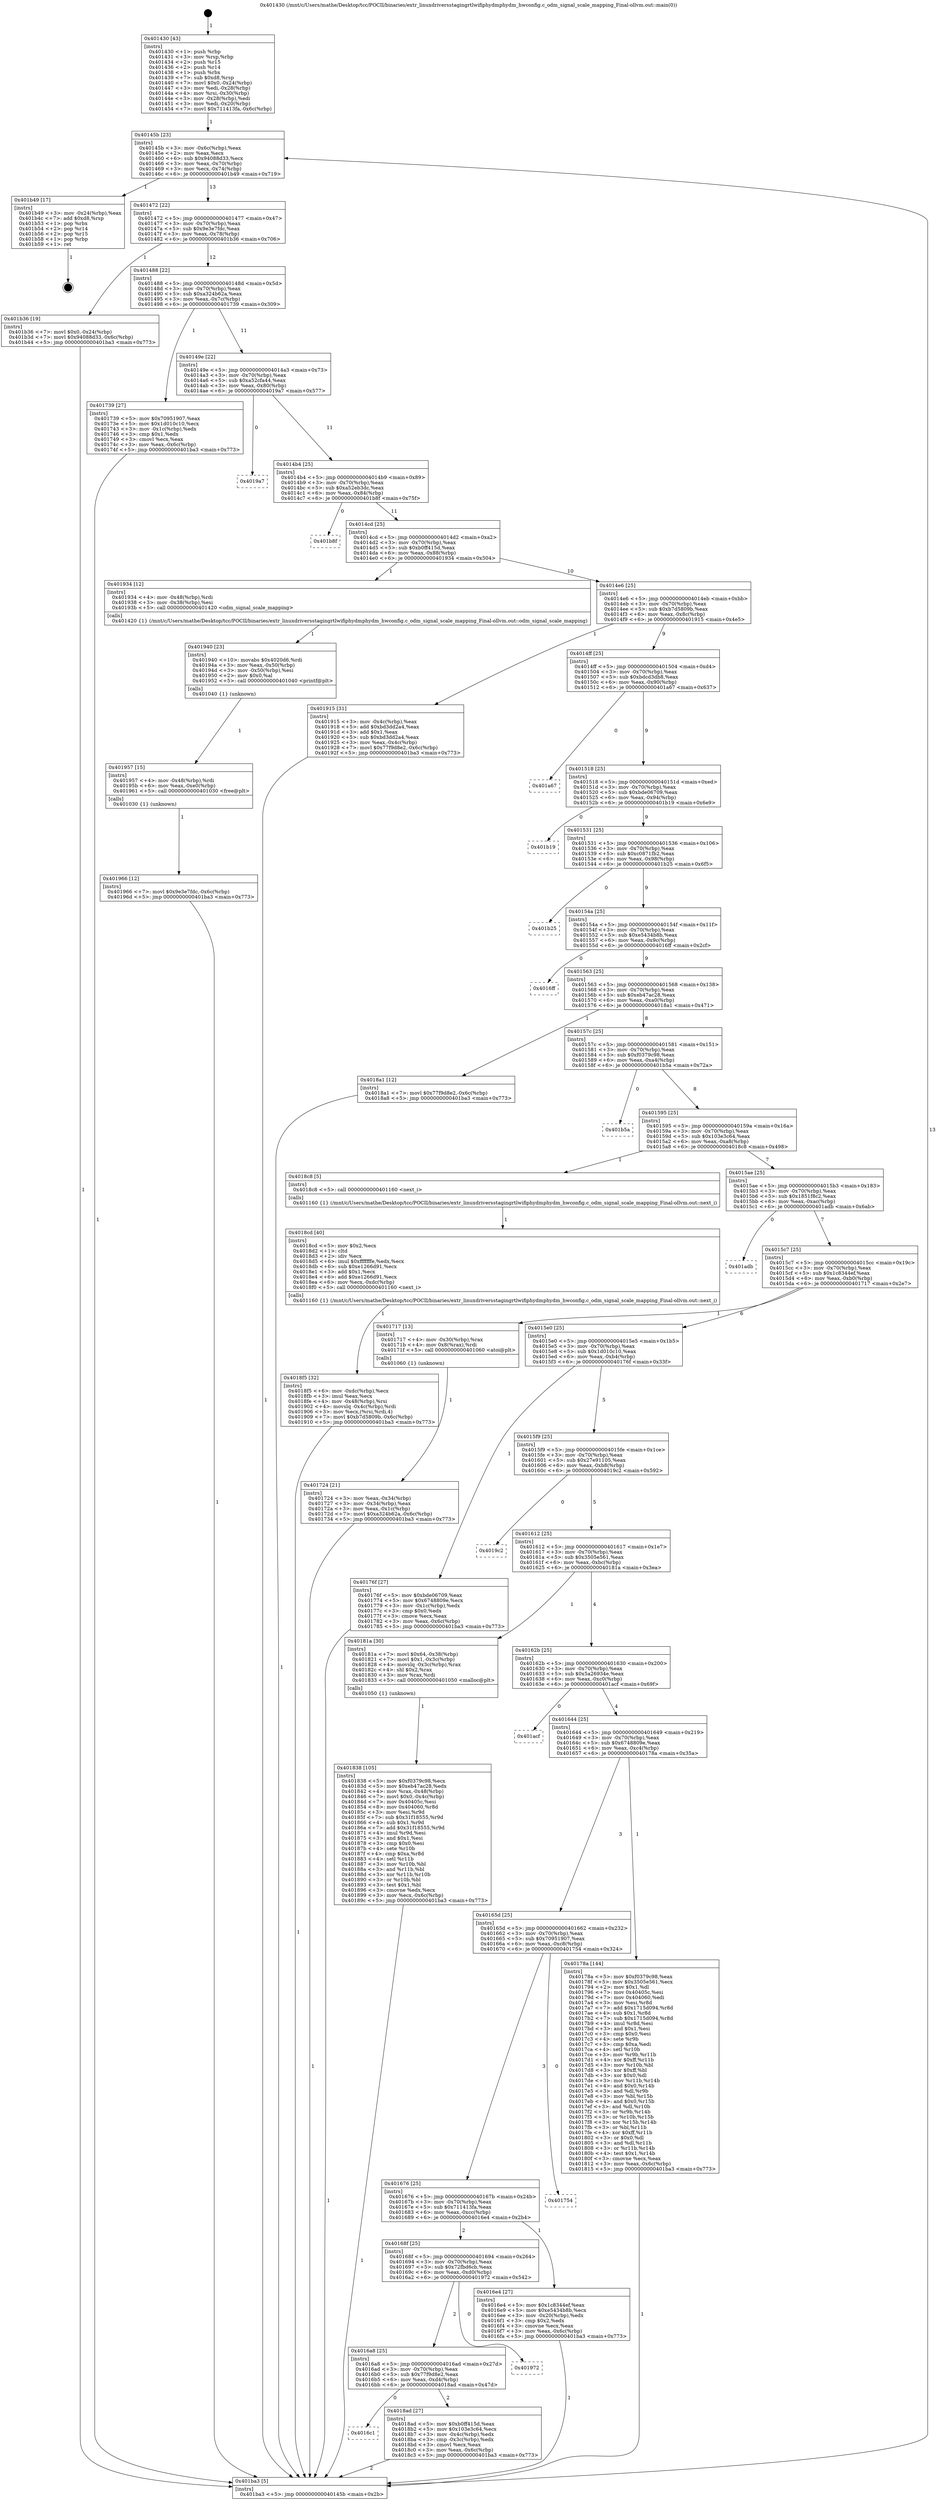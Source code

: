 digraph "0x401430" {
  label = "0x401430 (/mnt/c/Users/mathe/Desktop/tcc/POCII/binaries/extr_linuxdriversstagingrtlwifiphydmphydm_hwconfig.c_odm_signal_scale_mapping_Final-ollvm.out::main(0))"
  labelloc = "t"
  node[shape=record]

  Entry [label="",width=0.3,height=0.3,shape=circle,fillcolor=black,style=filled]
  "0x40145b" [label="{
     0x40145b [23]\l
     | [instrs]\l
     &nbsp;&nbsp;0x40145b \<+3\>: mov -0x6c(%rbp),%eax\l
     &nbsp;&nbsp;0x40145e \<+2\>: mov %eax,%ecx\l
     &nbsp;&nbsp;0x401460 \<+6\>: sub $0x94088d33,%ecx\l
     &nbsp;&nbsp;0x401466 \<+3\>: mov %eax,-0x70(%rbp)\l
     &nbsp;&nbsp;0x401469 \<+3\>: mov %ecx,-0x74(%rbp)\l
     &nbsp;&nbsp;0x40146c \<+6\>: je 0000000000401b49 \<main+0x719\>\l
  }"]
  "0x401b49" [label="{
     0x401b49 [17]\l
     | [instrs]\l
     &nbsp;&nbsp;0x401b49 \<+3\>: mov -0x24(%rbp),%eax\l
     &nbsp;&nbsp;0x401b4c \<+7\>: add $0xd8,%rsp\l
     &nbsp;&nbsp;0x401b53 \<+1\>: pop %rbx\l
     &nbsp;&nbsp;0x401b54 \<+2\>: pop %r14\l
     &nbsp;&nbsp;0x401b56 \<+2\>: pop %r15\l
     &nbsp;&nbsp;0x401b58 \<+1\>: pop %rbp\l
     &nbsp;&nbsp;0x401b59 \<+1\>: ret\l
  }"]
  "0x401472" [label="{
     0x401472 [22]\l
     | [instrs]\l
     &nbsp;&nbsp;0x401472 \<+5\>: jmp 0000000000401477 \<main+0x47\>\l
     &nbsp;&nbsp;0x401477 \<+3\>: mov -0x70(%rbp),%eax\l
     &nbsp;&nbsp;0x40147a \<+5\>: sub $0x9e3e7fdc,%eax\l
     &nbsp;&nbsp;0x40147f \<+3\>: mov %eax,-0x78(%rbp)\l
     &nbsp;&nbsp;0x401482 \<+6\>: je 0000000000401b36 \<main+0x706\>\l
  }"]
  Exit [label="",width=0.3,height=0.3,shape=circle,fillcolor=black,style=filled,peripheries=2]
  "0x401b36" [label="{
     0x401b36 [19]\l
     | [instrs]\l
     &nbsp;&nbsp;0x401b36 \<+7\>: movl $0x0,-0x24(%rbp)\l
     &nbsp;&nbsp;0x401b3d \<+7\>: movl $0x94088d33,-0x6c(%rbp)\l
     &nbsp;&nbsp;0x401b44 \<+5\>: jmp 0000000000401ba3 \<main+0x773\>\l
  }"]
  "0x401488" [label="{
     0x401488 [22]\l
     | [instrs]\l
     &nbsp;&nbsp;0x401488 \<+5\>: jmp 000000000040148d \<main+0x5d\>\l
     &nbsp;&nbsp;0x40148d \<+3\>: mov -0x70(%rbp),%eax\l
     &nbsp;&nbsp;0x401490 \<+5\>: sub $0xa324b62a,%eax\l
     &nbsp;&nbsp;0x401495 \<+3\>: mov %eax,-0x7c(%rbp)\l
     &nbsp;&nbsp;0x401498 \<+6\>: je 0000000000401739 \<main+0x309\>\l
  }"]
  "0x401966" [label="{
     0x401966 [12]\l
     | [instrs]\l
     &nbsp;&nbsp;0x401966 \<+7\>: movl $0x9e3e7fdc,-0x6c(%rbp)\l
     &nbsp;&nbsp;0x40196d \<+5\>: jmp 0000000000401ba3 \<main+0x773\>\l
  }"]
  "0x401739" [label="{
     0x401739 [27]\l
     | [instrs]\l
     &nbsp;&nbsp;0x401739 \<+5\>: mov $0x70951907,%eax\l
     &nbsp;&nbsp;0x40173e \<+5\>: mov $0x1d010c10,%ecx\l
     &nbsp;&nbsp;0x401743 \<+3\>: mov -0x1c(%rbp),%edx\l
     &nbsp;&nbsp;0x401746 \<+3\>: cmp $0x1,%edx\l
     &nbsp;&nbsp;0x401749 \<+3\>: cmovl %ecx,%eax\l
     &nbsp;&nbsp;0x40174c \<+3\>: mov %eax,-0x6c(%rbp)\l
     &nbsp;&nbsp;0x40174f \<+5\>: jmp 0000000000401ba3 \<main+0x773\>\l
  }"]
  "0x40149e" [label="{
     0x40149e [22]\l
     | [instrs]\l
     &nbsp;&nbsp;0x40149e \<+5\>: jmp 00000000004014a3 \<main+0x73\>\l
     &nbsp;&nbsp;0x4014a3 \<+3\>: mov -0x70(%rbp),%eax\l
     &nbsp;&nbsp;0x4014a6 \<+5\>: sub $0xa52cfa44,%eax\l
     &nbsp;&nbsp;0x4014ab \<+3\>: mov %eax,-0x80(%rbp)\l
     &nbsp;&nbsp;0x4014ae \<+6\>: je 00000000004019a7 \<main+0x577\>\l
  }"]
  "0x401957" [label="{
     0x401957 [15]\l
     | [instrs]\l
     &nbsp;&nbsp;0x401957 \<+4\>: mov -0x48(%rbp),%rdi\l
     &nbsp;&nbsp;0x40195b \<+6\>: mov %eax,-0xe0(%rbp)\l
     &nbsp;&nbsp;0x401961 \<+5\>: call 0000000000401030 \<free@plt\>\l
     | [calls]\l
     &nbsp;&nbsp;0x401030 \{1\} (unknown)\l
  }"]
  "0x4019a7" [label="{
     0x4019a7\l
  }", style=dashed]
  "0x4014b4" [label="{
     0x4014b4 [25]\l
     | [instrs]\l
     &nbsp;&nbsp;0x4014b4 \<+5\>: jmp 00000000004014b9 \<main+0x89\>\l
     &nbsp;&nbsp;0x4014b9 \<+3\>: mov -0x70(%rbp),%eax\l
     &nbsp;&nbsp;0x4014bc \<+5\>: sub $0xa52eb3dc,%eax\l
     &nbsp;&nbsp;0x4014c1 \<+6\>: mov %eax,-0x84(%rbp)\l
     &nbsp;&nbsp;0x4014c7 \<+6\>: je 0000000000401b8f \<main+0x75f\>\l
  }"]
  "0x401940" [label="{
     0x401940 [23]\l
     | [instrs]\l
     &nbsp;&nbsp;0x401940 \<+10\>: movabs $0x4020d6,%rdi\l
     &nbsp;&nbsp;0x40194a \<+3\>: mov %eax,-0x50(%rbp)\l
     &nbsp;&nbsp;0x40194d \<+3\>: mov -0x50(%rbp),%esi\l
     &nbsp;&nbsp;0x401950 \<+2\>: mov $0x0,%al\l
     &nbsp;&nbsp;0x401952 \<+5\>: call 0000000000401040 \<printf@plt\>\l
     | [calls]\l
     &nbsp;&nbsp;0x401040 \{1\} (unknown)\l
  }"]
  "0x401b8f" [label="{
     0x401b8f\l
  }", style=dashed]
  "0x4014cd" [label="{
     0x4014cd [25]\l
     | [instrs]\l
     &nbsp;&nbsp;0x4014cd \<+5\>: jmp 00000000004014d2 \<main+0xa2\>\l
     &nbsp;&nbsp;0x4014d2 \<+3\>: mov -0x70(%rbp),%eax\l
     &nbsp;&nbsp;0x4014d5 \<+5\>: sub $0xb0ff415d,%eax\l
     &nbsp;&nbsp;0x4014da \<+6\>: mov %eax,-0x88(%rbp)\l
     &nbsp;&nbsp;0x4014e0 \<+6\>: je 0000000000401934 \<main+0x504\>\l
  }"]
  "0x4018f5" [label="{
     0x4018f5 [32]\l
     | [instrs]\l
     &nbsp;&nbsp;0x4018f5 \<+6\>: mov -0xdc(%rbp),%ecx\l
     &nbsp;&nbsp;0x4018fb \<+3\>: imul %eax,%ecx\l
     &nbsp;&nbsp;0x4018fe \<+4\>: mov -0x48(%rbp),%rsi\l
     &nbsp;&nbsp;0x401902 \<+4\>: movslq -0x4c(%rbp),%rdi\l
     &nbsp;&nbsp;0x401906 \<+3\>: mov %ecx,(%rsi,%rdi,4)\l
     &nbsp;&nbsp;0x401909 \<+7\>: movl $0xb7d5809b,-0x6c(%rbp)\l
     &nbsp;&nbsp;0x401910 \<+5\>: jmp 0000000000401ba3 \<main+0x773\>\l
  }"]
  "0x401934" [label="{
     0x401934 [12]\l
     | [instrs]\l
     &nbsp;&nbsp;0x401934 \<+4\>: mov -0x48(%rbp),%rdi\l
     &nbsp;&nbsp;0x401938 \<+3\>: mov -0x38(%rbp),%esi\l
     &nbsp;&nbsp;0x40193b \<+5\>: call 0000000000401420 \<odm_signal_scale_mapping\>\l
     | [calls]\l
     &nbsp;&nbsp;0x401420 \{1\} (/mnt/c/Users/mathe/Desktop/tcc/POCII/binaries/extr_linuxdriversstagingrtlwifiphydmphydm_hwconfig.c_odm_signal_scale_mapping_Final-ollvm.out::odm_signal_scale_mapping)\l
  }"]
  "0x4014e6" [label="{
     0x4014e6 [25]\l
     | [instrs]\l
     &nbsp;&nbsp;0x4014e6 \<+5\>: jmp 00000000004014eb \<main+0xbb\>\l
     &nbsp;&nbsp;0x4014eb \<+3\>: mov -0x70(%rbp),%eax\l
     &nbsp;&nbsp;0x4014ee \<+5\>: sub $0xb7d5809b,%eax\l
     &nbsp;&nbsp;0x4014f3 \<+6\>: mov %eax,-0x8c(%rbp)\l
     &nbsp;&nbsp;0x4014f9 \<+6\>: je 0000000000401915 \<main+0x4e5\>\l
  }"]
  "0x4018cd" [label="{
     0x4018cd [40]\l
     | [instrs]\l
     &nbsp;&nbsp;0x4018cd \<+5\>: mov $0x2,%ecx\l
     &nbsp;&nbsp;0x4018d2 \<+1\>: cltd\l
     &nbsp;&nbsp;0x4018d3 \<+2\>: idiv %ecx\l
     &nbsp;&nbsp;0x4018d5 \<+6\>: imul $0xfffffffe,%edx,%ecx\l
     &nbsp;&nbsp;0x4018db \<+6\>: sub $0xe1266d91,%ecx\l
     &nbsp;&nbsp;0x4018e1 \<+3\>: add $0x1,%ecx\l
     &nbsp;&nbsp;0x4018e4 \<+6\>: add $0xe1266d91,%ecx\l
     &nbsp;&nbsp;0x4018ea \<+6\>: mov %ecx,-0xdc(%rbp)\l
     &nbsp;&nbsp;0x4018f0 \<+5\>: call 0000000000401160 \<next_i\>\l
     | [calls]\l
     &nbsp;&nbsp;0x401160 \{1\} (/mnt/c/Users/mathe/Desktop/tcc/POCII/binaries/extr_linuxdriversstagingrtlwifiphydmphydm_hwconfig.c_odm_signal_scale_mapping_Final-ollvm.out::next_i)\l
  }"]
  "0x401915" [label="{
     0x401915 [31]\l
     | [instrs]\l
     &nbsp;&nbsp;0x401915 \<+3\>: mov -0x4c(%rbp),%eax\l
     &nbsp;&nbsp;0x401918 \<+5\>: add $0xbd3dd2a4,%eax\l
     &nbsp;&nbsp;0x40191d \<+3\>: add $0x1,%eax\l
     &nbsp;&nbsp;0x401920 \<+5\>: sub $0xbd3dd2a4,%eax\l
     &nbsp;&nbsp;0x401925 \<+3\>: mov %eax,-0x4c(%rbp)\l
     &nbsp;&nbsp;0x401928 \<+7\>: movl $0x77f9d8e2,-0x6c(%rbp)\l
     &nbsp;&nbsp;0x40192f \<+5\>: jmp 0000000000401ba3 \<main+0x773\>\l
  }"]
  "0x4014ff" [label="{
     0x4014ff [25]\l
     | [instrs]\l
     &nbsp;&nbsp;0x4014ff \<+5\>: jmp 0000000000401504 \<main+0xd4\>\l
     &nbsp;&nbsp;0x401504 \<+3\>: mov -0x70(%rbp),%eax\l
     &nbsp;&nbsp;0x401507 \<+5\>: sub $0xbdcd3db8,%eax\l
     &nbsp;&nbsp;0x40150c \<+6\>: mov %eax,-0x90(%rbp)\l
     &nbsp;&nbsp;0x401512 \<+6\>: je 0000000000401a67 \<main+0x637\>\l
  }"]
  "0x4016c1" [label="{
     0x4016c1\l
  }", style=dashed]
  "0x401a67" [label="{
     0x401a67\l
  }", style=dashed]
  "0x401518" [label="{
     0x401518 [25]\l
     | [instrs]\l
     &nbsp;&nbsp;0x401518 \<+5\>: jmp 000000000040151d \<main+0xed\>\l
     &nbsp;&nbsp;0x40151d \<+3\>: mov -0x70(%rbp),%eax\l
     &nbsp;&nbsp;0x401520 \<+5\>: sub $0xbde06709,%eax\l
     &nbsp;&nbsp;0x401525 \<+6\>: mov %eax,-0x94(%rbp)\l
     &nbsp;&nbsp;0x40152b \<+6\>: je 0000000000401b19 \<main+0x6e9\>\l
  }"]
  "0x4018ad" [label="{
     0x4018ad [27]\l
     | [instrs]\l
     &nbsp;&nbsp;0x4018ad \<+5\>: mov $0xb0ff415d,%eax\l
     &nbsp;&nbsp;0x4018b2 \<+5\>: mov $0x103e3c64,%ecx\l
     &nbsp;&nbsp;0x4018b7 \<+3\>: mov -0x4c(%rbp),%edx\l
     &nbsp;&nbsp;0x4018ba \<+3\>: cmp -0x3c(%rbp),%edx\l
     &nbsp;&nbsp;0x4018bd \<+3\>: cmovl %ecx,%eax\l
     &nbsp;&nbsp;0x4018c0 \<+3\>: mov %eax,-0x6c(%rbp)\l
     &nbsp;&nbsp;0x4018c3 \<+5\>: jmp 0000000000401ba3 \<main+0x773\>\l
  }"]
  "0x401b19" [label="{
     0x401b19\l
  }", style=dashed]
  "0x401531" [label="{
     0x401531 [25]\l
     | [instrs]\l
     &nbsp;&nbsp;0x401531 \<+5\>: jmp 0000000000401536 \<main+0x106\>\l
     &nbsp;&nbsp;0x401536 \<+3\>: mov -0x70(%rbp),%eax\l
     &nbsp;&nbsp;0x401539 \<+5\>: sub $0xc0871fb2,%eax\l
     &nbsp;&nbsp;0x40153e \<+6\>: mov %eax,-0x98(%rbp)\l
     &nbsp;&nbsp;0x401544 \<+6\>: je 0000000000401b25 \<main+0x6f5\>\l
  }"]
  "0x4016a8" [label="{
     0x4016a8 [25]\l
     | [instrs]\l
     &nbsp;&nbsp;0x4016a8 \<+5\>: jmp 00000000004016ad \<main+0x27d\>\l
     &nbsp;&nbsp;0x4016ad \<+3\>: mov -0x70(%rbp),%eax\l
     &nbsp;&nbsp;0x4016b0 \<+5\>: sub $0x77f9d8e2,%eax\l
     &nbsp;&nbsp;0x4016b5 \<+6\>: mov %eax,-0xd4(%rbp)\l
     &nbsp;&nbsp;0x4016bb \<+6\>: je 00000000004018ad \<main+0x47d\>\l
  }"]
  "0x401b25" [label="{
     0x401b25\l
  }", style=dashed]
  "0x40154a" [label="{
     0x40154a [25]\l
     | [instrs]\l
     &nbsp;&nbsp;0x40154a \<+5\>: jmp 000000000040154f \<main+0x11f\>\l
     &nbsp;&nbsp;0x40154f \<+3\>: mov -0x70(%rbp),%eax\l
     &nbsp;&nbsp;0x401552 \<+5\>: sub $0xe5434b8b,%eax\l
     &nbsp;&nbsp;0x401557 \<+6\>: mov %eax,-0x9c(%rbp)\l
     &nbsp;&nbsp;0x40155d \<+6\>: je 00000000004016ff \<main+0x2cf\>\l
  }"]
  "0x401972" [label="{
     0x401972\l
  }", style=dashed]
  "0x4016ff" [label="{
     0x4016ff\l
  }", style=dashed]
  "0x401563" [label="{
     0x401563 [25]\l
     | [instrs]\l
     &nbsp;&nbsp;0x401563 \<+5\>: jmp 0000000000401568 \<main+0x138\>\l
     &nbsp;&nbsp;0x401568 \<+3\>: mov -0x70(%rbp),%eax\l
     &nbsp;&nbsp;0x40156b \<+5\>: sub $0xeb47ac28,%eax\l
     &nbsp;&nbsp;0x401570 \<+6\>: mov %eax,-0xa0(%rbp)\l
     &nbsp;&nbsp;0x401576 \<+6\>: je 00000000004018a1 \<main+0x471\>\l
  }"]
  "0x401838" [label="{
     0x401838 [105]\l
     | [instrs]\l
     &nbsp;&nbsp;0x401838 \<+5\>: mov $0xf0379c98,%ecx\l
     &nbsp;&nbsp;0x40183d \<+5\>: mov $0xeb47ac28,%edx\l
     &nbsp;&nbsp;0x401842 \<+4\>: mov %rax,-0x48(%rbp)\l
     &nbsp;&nbsp;0x401846 \<+7\>: movl $0x0,-0x4c(%rbp)\l
     &nbsp;&nbsp;0x40184d \<+7\>: mov 0x40405c,%esi\l
     &nbsp;&nbsp;0x401854 \<+8\>: mov 0x404060,%r8d\l
     &nbsp;&nbsp;0x40185c \<+3\>: mov %esi,%r9d\l
     &nbsp;&nbsp;0x40185f \<+7\>: sub $0x31f18555,%r9d\l
     &nbsp;&nbsp;0x401866 \<+4\>: sub $0x1,%r9d\l
     &nbsp;&nbsp;0x40186a \<+7\>: add $0x31f18555,%r9d\l
     &nbsp;&nbsp;0x401871 \<+4\>: imul %r9d,%esi\l
     &nbsp;&nbsp;0x401875 \<+3\>: and $0x1,%esi\l
     &nbsp;&nbsp;0x401878 \<+3\>: cmp $0x0,%esi\l
     &nbsp;&nbsp;0x40187b \<+4\>: sete %r10b\l
     &nbsp;&nbsp;0x40187f \<+4\>: cmp $0xa,%r8d\l
     &nbsp;&nbsp;0x401883 \<+4\>: setl %r11b\l
     &nbsp;&nbsp;0x401887 \<+3\>: mov %r10b,%bl\l
     &nbsp;&nbsp;0x40188a \<+3\>: and %r11b,%bl\l
     &nbsp;&nbsp;0x40188d \<+3\>: xor %r11b,%r10b\l
     &nbsp;&nbsp;0x401890 \<+3\>: or %r10b,%bl\l
     &nbsp;&nbsp;0x401893 \<+3\>: test $0x1,%bl\l
     &nbsp;&nbsp;0x401896 \<+3\>: cmovne %edx,%ecx\l
     &nbsp;&nbsp;0x401899 \<+3\>: mov %ecx,-0x6c(%rbp)\l
     &nbsp;&nbsp;0x40189c \<+5\>: jmp 0000000000401ba3 \<main+0x773\>\l
  }"]
  "0x4018a1" [label="{
     0x4018a1 [12]\l
     | [instrs]\l
     &nbsp;&nbsp;0x4018a1 \<+7\>: movl $0x77f9d8e2,-0x6c(%rbp)\l
     &nbsp;&nbsp;0x4018a8 \<+5\>: jmp 0000000000401ba3 \<main+0x773\>\l
  }"]
  "0x40157c" [label="{
     0x40157c [25]\l
     | [instrs]\l
     &nbsp;&nbsp;0x40157c \<+5\>: jmp 0000000000401581 \<main+0x151\>\l
     &nbsp;&nbsp;0x401581 \<+3\>: mov -0x70(%rbp),%eax\l
     &nbsp;&nbsp;0x401584 \<+5\>: sub $0xf0379c98,%eax\l
     &nbsp;&nbsp;0x401589 \<+6\>: mov %eax,-0xa4(%rbp)\l
     &nbsp;&nbsp;0x40158f \<+6\>: je 0000000000401b5a \<main+0x72a\>\l
  }"]
  "0x401724" [label="{
     0x401724 [21]\l
     | [instrs]\l
     &nbsp;&nbsp;0x401724 \<+3\>: mov %eax,-0x34(%rbp)\l
     &nbsp;&nbsp;0x401727 \<+3\>: mov -0x34(%rbp),%eax\l
     &nbsp;&nbsp;0x40172a \<+3\>: mov %eax,-0x1c(%rbp)\l
     &nbsp;&nbsp;0x40172d \<+7\>: movl $0xa324b62a,-0x6c(%rbp)\l
     &nbsp;&nbsp;0x401734 \<+5\>: jmp 0000000000401ba3 \<main+0x773\>\l
  }"]
  "0x401b5a" [label="{
     0x401b5a\l
  }", style=dashed]
  "0x401595" [label="{
     0x401595 [25]\l
     | [instrs]\l
     &nbsp;&nbsp;0x401595 \<+5\>: jmp 000000000040159a \<main+0x16a\>\l
     &nbsp;&nbsp;0x40159a \<+3\>: mov -0x70(%rbp),%eax\l
     &nbsp;&nbsp;0x40159d \<+5\>: sub $0x103e3c64,%eax\l
     &nbsp;&nbsp;0x4015a2 \<+6\>: mov %eax,-0xa8(%rbp)\l
     &nbsp;&nbsp;0x4015a8 \<+6\>: je 00000000004018c8 \<main+0x498\>\l
  }"]
  "0x401430" [label="{
     0x401430 [43]\l
     | [instrs]\l
     &nbsp;&nbsp;0x401430 \<+1\>: push %rbp\l
     &nbsp;&nbsp;0x401431 \<+3\>: mov %rsp,%rbp\l
     &nbsp;&nbsp;0x401434 \<+2\>: push %r15\l
     &nbsp;&nbsp;0x401436 \<+2\>: push %r14\l
     &nbsp;&nbsp;0x401438 \<+1\>: push %rbx\l
     &nbsp;&nbsp;0x401439 \<+7\>: sub $0xd8,%rsp\l
     &nbsp;&nbsp;0x401440 \<+7\>: movl $0x0,-0x24(%rbp)\l
     &nbsp;&nbsp;0x401447 \<+3\>: mov %edi,-0x28(%rbp)\l
     &nbsp;&nbsp;0x40144a \<+4\>: mov %rsi,-0x30(%rbp)\l
     &nbsp;&nbsp;0x40144e \<+3\>: mov -0x28(%rbp),%edi\l
     &nbsp;&nbsp;0x401451 \<+3\>: mov %edi,-0x20(%rbp)\l
     &nbsp;&nbsp;0x401454 \<+7\>: movl $0x711413fa,-0x6c(%rbp)\l
  }"]
  "0x4018c8" [label="{
     0x4018c8 [5]\l
     | [instrs]\l
     &nbsp;&nbsp;0x4018c8 \<+5\>: call 0000000000401160 \<next_i\>\l
     | [calls]\l
     &nbsp;&nbsp;0x401160 \{1\} (/mnt/c/Users/mathe/Desktop/tcc/POCII/binaries/extr_linuxdriversstagingrtlwifiphydmphydm_hwconfig.c_odm_signal_scale_mapping_Final-ollvm.out::next_i)\l
  }"]
  "0x4015ae" [label="{
     0x4015ae [25]\l
     | [instrs]\l
     &nbsp;&nbsp;0x4015ae \<+5\>: jmp 00000000004015b3 \<main+0x183\>\l
     &nbsp;&nbsp;0x4015b3 \<+3\>: mov -0x70(%rbp),%eax\l
     &nbsp;&nbsp;0x4015b6 \<+5\>: sub $0x1851f8c2,%eax\l
     &nbsp;&nbsp;0x4015bb \<+6\>: mov %eax,-0xac(%rbp)\l
     &nbsp;&nbsp;0x4015c1 \<+6\>: je 0000000000401adb \<main+0x6ab\>\l
  }"]
  "0x401ba3" [label="{
     0x401ba3 [5]\l
     | [instrs]\l
     &nbsp;&nbsp;0x401ba3 \<+5\>: jmp 000000000040145b \<main+0x2b\>\l
  }"]
  "0x401adb" [label="{
     0x401adb\l
  }", style=dashed]
  "0x4015c7" [label="{
     0x4015c7 [25]\l
     | [instrs]\l
     &nbsp;&nbsp;0x4015c7 \<+5\>: jmp 00000000004015cc \<main+0x19c\>\l
     &nbsp;&nbsp;0x4015cc \<+3\>: mov -0x70(%rbp),%eax\l
     &nbsp;&nbsp;0x4015cf \<+5\>: sub $0x1c8344ef,%eax\l
     &nbsp;&nbsp;0x4015d4 \<+6\>: mov %eax,-0xb0(%rbp)\l
     &nbsp;&nbsp;0x4015da \<+6\>: je 0000000000401717 \<main+0x2e7\>\l
  }"]
  "0x40168f" [label="{
     0x40168f [25]\l
     | [instrs]\l
     &nbsp;&nbsp;0x40168f \<+5\>: jmp 0000000000401694 \<main+0x264\>\l
     &nbsp;&nbsp;0x401694 \<+3\>: mov -0x70(%rbp),%eax\l
     &nbsp;&nbsp;0x401697 \<+5\>: sub $0x72fbd6cb,%eax\l
     &nbsp;&nbsp;0x40169c \<+6\>: mov %eax,-0xd0(%rbp)\l
     &nbsp;&nbsp;0x4016a2 \<+6\>: je 0000000000401972 \<main+0x542\>\l
  }"]
  "0x401717" [label="{
     0x401717 [13]\l
     | [instrs]\l
     &nbsp;&nbsp;0x401717 \<+4\>: mov -0x30(%rbp),%rax\l
     &nbsp;&nbsp;0x40171b \<+4\>: mov 0x8(%rax),%rdi\l
     &nbsp;&nbsp;0x40171f \<+5\>: call 0000000000401060 \<atoi@plt\>\l
     | [calls]\l
     &nbsp;&nbsp;0x401060 \{1\} (unknown)\l
  }"]
  "0x4015e0" [label="{
     0x4015e0 [25]\l
     | [instrs]\l
     &nbsp;&nbsp;0x4015e0 \<+5\>: jmp 00000000004015e5 \<main+0x1b5\>\l
     &nbsp;&nbsp;0x4015e5 \<+3\>: mov -0x70(%rbp),%eax\l
     &nbsp;&nbsp;0x4015e8 \<+5\>: sub $0x1d010c10,%eax\l
     &nbsp;&nbsp;0x4015ed \<+6\>: mov %eax,-0xb4(%rbp)\l
     &nbsp;&nbsp;0x4015f3 \<+6\>: je 000000000040176f \<main+0x33f\>\l
  }"]
  "0x4016e4" [label="{
     0x4016e4 [27]\l
     | [instrs]\l
     &nbsp;&nbsp;0x4016e4 \<+5\>: mov $0x1c8344ef,%eax\l
     &nbsp;&nbsp;0x4016e9 \<+5\>: mov $0xe5434b8b,%ecx\l
     &nbsp;&nbsp;0x4016ee \<+3\>: mov -0x20(%rbp),%edx\l
     &nbsp;&nbsp;0x4016f1 \<+3\>: cmp $0x2,%edx\l
     &nbsp;&nbsp;0x4016f4 \<+3\>: cmovne %ecx,%eax\l
     &nbsp;&nbsp;0x4016f7 \<+3\>: mov %eax,-0x6c(%rbp)\l
     &nbsp;&nbsp;0x4016fa \<+5\>: jmp 0000000000401ba3 \<main+0x773\>\l
  }"]
  "0x40176f" [label="{
     0x40176f [27]\l
     | [instrs]\l
     &nbsp;&nbsp;0x40176f \<+5\>: mov $0xbde06709,%eax\l
     &nbsp;&nbsp;0x401774 \<+5\>: mov $0x6748809e,%ecx\l
     &nbsp;&nbsp;0x401779 \<+3\>: mov -0x1c(%rbp),%edx\l
     &nbsp;&nbsp;0x40177c \<+3\>: cmp $0x0,%edx\l
     &nbsp;&nbsp;0x40177f \<+3\>: cmove %ecx,%eax\l
     &nbsp;&nbsp;0x401782 \<+3\>: mov %eax,-0x6c(%rbp)\l
     &nbsp;&nbsp;0x401785 \<+5\>: jmp 0000000000401ba3 \<main+0x773\>\l
  }"]
  "0x4015f9" [label="{
     0x4015f9 [25]\l
     | [instrs]\l
     &nbsp;&nbsp;0x4015f9 \<+5\>: jmp 00000000004015fe \<main+0x1ce\>\l
     &nbsp;&nbsp;0x4015fe \<+3\>: mov -0x70(%rbp),%eax\l
     &nbsp;&nbsp;0x401601 \<+5\>: sub $0x27e91105,%eax\l
     &nbsp;&nbsp;0x401606 \<+6\>: mov %eax,-0xb8(%rbp)\l
     &nbsp;&nbsp;0x40160c \<+6\>: je 00000000004019c2 \<main+0x592\>\l
  }"]
  "0x401676" [label="{
     0x401676 [25]\l
     | [instrs]\l
     &nbsp;&nbsp;0x401676 \<+5\>: jmp 000000000040167b \<main+0x24b\>\l
     &nbsp;&nbsp;0x40167b \<+3\>: mov -0x70(%rbp),%eax\l
     &nbsp;&nbsp;0x40167e \<+5\>: sub $0x711413fa,%eax\l
     &nbsp;&nbsp;0x401683 \<+6\>: mov %eax,-0xcc(%rbp)\l
     &nbsp;&nbsp;0x401689 \<+6\>: je 00000000004016e4 \<main+0x2b4\>\l
  }"]
  "0x4019c2" [label="{
     0x4019c2\l
  }", style=dashed]
  "0x401612" [label="{
     0x401612 [25]\l
     | [instrs]\l
     &nbsp;&nbsp;0x401612 \<+5\>: jmp 0000000000401617 \<main+0x1e7\>\l
     &nbsp;&nbsp;0x401617 \<+3\>: mov -0x70(%rbp),%eax\l
     &nbsp;&nbsp;0x40161a \<+5\>: sub $0x3505e561,%eax\l
     &nbsp;&nbsp;0x40161f \<+6\>: mov %eax,-0xbc(%rbp)\l
     &nbsp;&nbsp;0x401625 \<+6\>: je 000000000040181a \<main+0x3ea\>\l
  }"]
  "0x401754" [label="{
     0x401754\l
  }", style=dashed]
  "0x40181a" [label="{
     0x40181a [30]\l
     | [instrs]\l
     &nbsp;&nbsp;0x40181a \<+7\>: movl $0x64,-0x38(%rbp)\l
     &nbsp;&nbsp;0x401821 \<+7\>: movl $0x1,-0x3c(%rbp)\l
     &nbsp;&nbsp;0x401828 \<+4\>: movslq -0x3c(%rbp),%rax\l
     &nbsp;&nbsp;0x40182c \<+4\>: shl $0x2,%rax\l
     &nbsp;&nbsp;0x401830 \<+3\>: mov %rax,%rdi\l
     &nbsp;&nbsp;0x401833 \<+5\>: call 0000000000401050 \<malloc@plt\>\l
     | [calls]\l
     &nbsp;&nbsp;0x401050 \{1\} (unknown)\l
  }"]
  "0x40162b" [label="{
     0x40162b [25]\l
     | [instrs]\l
     &nbsp;&nbsp;0x40162b \<+5\>: jmp 0000000000401630 \<main+0x200\>\l
     &nbsp;&nbsp;0x401630 \<+3\>: mov -0x70(%rbp),%eax\l
     &nbsp;&nbsp;0x401633 \<+5\>: sub $0x5a26934e,%eax\l
     &nbsp;&nbsp;0x401638 \<+6\>: mov %eax,-0xc0(%rbp)\l
     &nbsp;&nbsp;0x40163e \<+6\>: je 0000000000401acf \<main+0x69f\>\l
  }"]
  "0x40165d" [label="{
     0x40165d [25]\l
     | [instrs]\l
     &nbsp;&nbsp;0x40165d \<+5\>: jmp 0000000000401662 \<main+0x232\>\l
     &nbsp;&nbsp;0x401662 \<+3\>: mov -0x70(%rbp),%eax\l
     &nbsp;&nbsp;0x401665 \<+5\>: sub $0x70951907,%eax\l
     &nbsp;&nbsp;0x40166a \<+6\>: mov %eax,-0xc8(%rbp)\l
     &nbsp;&nbsp;0x401670 \<+6\>: je 0000000000401754 \<main+0x324\>\l
  }"]
  "0x401acf" [label="{
     0x401acf\l
  }", style=dashed]
  "0x401644" [label="{
     0x401644 [25]\l
     | [instrs]\l
     &nbsp;&nbsp;0x401644 \<+5\>: jmp 0000000000401649 \<main+0x219\>\l
     &nbsp;&nbsp;0x401649 \<+3\>: mov -0x70(%rbp),%eax\l
     &nbsp;&nbsp;0x40164c \<+5\>: sub $0x6748809e,%eax\l
     &nbsp;&nbsp;0x401651 \<+6\>: mov %eax,-0xc4(%rbp)\l
     &nbsp;&nbsp;0x401657 \<+6\>: je 000000000040178a \<main+0x35a\>\l
  }"]
  "0x40178a" [label="{
     0x40178a [144]\l
     | [instrs]\l
     &nbsp;&nbsp;0x40178a \<+5\>: mov $0xf0379c98,%eax\l
     &nbsp;&nbsp;0x40178f \<+5\>: mov $0x3505e561,%ecx\l
     &nbsp;&nbsp;0x401794 \<+2\>: mov $0x1,%dl\l
     &nbsp;&nbsp;0x401796 \<+7\>: mov 0x40405c,%esi\l
     &nbsp;&nbsp;0x40179d \<+7\>: mov 0x404060,%edi\l
     &nbsp;&nbsp;0x4017a4 \<+3\>: mov %esi,%r8d\l
     &nbsp;&nbsp;0x4017a7 \<+7\>: add $0x1715d094,%r8d\l
     &nbsp;&nbsp;0x4017ae \<+4\>: sub $0x1,%r8d\l
     &nbsp;&nbsp;0x4017b2 \<+7\>: sub $0x1715d094,%r8d\l
     &nbsp;&nbsp;0x4017b9 \<+4\>: imul %r8d,%esi\l
     &nbsp;&nbsp;0x4017bd \<+3\>: and $0x1,%esi\l
     &nbsp;&nbsp;0x4017c0 \<+3\>: cmp $0x0,%esi\l
     &nbsp;&nbsp;0x4017c3 \<+4\>: sete %r9b\l
     &nbsp;&nbsp;0x4017c7 \<+3\>: cmp $0xa,%edi\l
     &nbsp;&nbsp;0x4017ca \<+4\>: setl %r10b\l
     &nbsp;&nbsp;0x4017ce \<+3\>: mov %r9b,%r11b\l
     &nbsp;&nbsp;0x4017d1 \<+4\>: xor $0xff,%r11b\l
     &nbsp;&nbsp;0x4017d5 \<+3\>: mov %r10b,%bl\l
     &nbsp;&nbsp;0x4017d8 \<+3\>: xor $0xff,%bl\l
     &nbsp;&nbsp;0x4017db \<+3\>: xor $0x0,%dl\l
     &nbsp;&nbsp;0x4017de \<+3\>: mov %r11b,%r14b\l
     &nbsp;&nbsp;0x4017e1 \<+4\>: and $0x0,%r14b\l
     &nbsp;&nbsp;0x4017e5 \<+3\>: and %dl,%r9b\l
     &nbsp;&nbsp;0x4017e8 \<+3\>: mov %bl,%r15b\l
     &nbsp;&nbsp;0x4017eb \<+4\>: and $0x0,%r15b\l
     &nbsp;&nbsp;0x4017ef \<+3\>: and %dl,%r10b\l
     &nbsp;&nbsp;0x4017f2 \<+3\>: or %r9b,%r14b\l
     &nbsp;&nbsp;0x4017f5 \<+3\>: or %r10b,%r15b\l
     &nbsp;&nbsp;0x4017f8 \<+3\>: xor %r15b,%r14b\l
     &nbsp;&nbsp;0x4017fb \<+3\>: or %bl,%r11b\l
     &nbsp;&nbsp;0x4017fe \<+4\>: xor $0xff,%r11b\l
     &nbsp;&nbsp;0x401802 \<+3\>: or $0x0,%dl\l
     &nbsp;&nbsp;0x401805 \<+3\>: and %dl,%r11b\l
     &nbsp;&nbsp;0x401808 \<+3\>: or %r11b,%r14b\l
     &nbsp;&nbsp;0x40180b \<+4\>: test $0x1,%r14b\l
     &nbsp;&nbsp;0x40180f \<+3\>: cmovne %ecx,%eax\l
     &nbsp;&nbsp;0x401812 \<+3\>: mov %eax,-0x6c(%rbp)\l
     &nbsp;&nbsp;0x401815 \<+5\>: jmp 0000000000401ba3 \<main+0x773\>\l
  }"]
  Entry -> "0x401430" [label=" 1"]
  "0x40145b" -> "0x401b49" [label=" 1"]
  "0x40145b" -> "0x401472" [label=" 13"]
  "0x401b49" -> Exit [label=" 1"]
  "0x401472" -> "0x401b36" [label=" 1"]
  "0x401472" -> "0x401488" [label=" 12"]
  "0x401b36" -> "0x401ba3" [label=" 1"]
  "0x401488" -> "0x401739" [label=" 1"]
  "0x401488" -> "0x40149e" [label=" 11"]
  "0x401966" -> "0x401ba3" [label=" 1"]
  "0x40149e" -> "0x4019a7" [label=" 0"]
  "0x40149e" -> "0x4014b4" [label=" 11"]
  "0x401957" -> "0x401966" [label=" 1"]
  "0x4014b4" -> "0x401b8f" [label=" 0"]
  "0x4014b4" -> "0x4014cd" [label=" 11"]
  "0x401940" -> "0x401957" [label=" 1"]
  "0x4014cd" -> "0x401934" [label=" 1"]
  "0x4014cd" -> "0x4014e6" [label=" 10"]
  "0x401934" -> "0x401940" [label=" 1"]
  "0x4014e6" -> "0x401915" [label=" 1"]
  "0x4014e6" -> "0x4014ff" [label=" 9"]
  "0x401915" -> "0x401ba3" [label=" 1"]
  "0x4014ff" -> "0x401a67" [label=" 0"]
  "0x4014ff" -> "0x401518" [label=" 9"]
  "0x4018f5" -> "0x401ba3" [label=" 1"]
  "0x401518" -> "0x401b19" [label=" 0"]
  "0x401518" -> "0x401531" [label=" 9"]
  "0x4018cd" -> "0x4018f5" [label=" 1"]
  "0x401531" -> "0x401b25" [label=" 0"]
  "0x401531" -> "0x40154a" [label=" 9"]
  "0x4018ad" -> "0x401ba3" [label=" 2"]
  "0x40154a" -> "0x4016ff" [label=" 0"]
  "0x40154a" -> "0x401563" [label=" 9"]
  "0x4016a8" -> "0x4016c1" [label=" 0"]
  "0x401563" -> "0x4018a1" [label=" 1"]
  "0x401563" -> "0x40157c" [label=" 8"]
  "0x4018c8" -> "0x4018cd" [label=" 1"]
  "0x40157c" -> "0x401b5a" [label=" 0"]
  "0x40157c" -> "0x401595" [label=" 8"]
  "0x40168f" -> "0x4016a8" [label=" 2"]
  "0x401595" -> "0x4018c8" [label=" 1"]
  "0x401595" -> "0x4015ae" [label=" 7"]
  "0x40168f" -> "0x401972" [label=" 0"]
  "0x4015ae" -> "0x401adb" [label=" 0"]
  "0x4015ae" -> "0x4015c7" [label=" 7"]
  "0x4016a8" -> "0x4018ad" [label=" 2"]
  "0x4015c7" -> "0x401717" [label=" 1"]
  "0x4015c7" -> "0x4015e0" [label=" 6"]
  "0x4018a1" -> "0x401ba3" [label=" 1"]
  "0x4015e0" -> "0x40176f" [label=" 1"]
  "0x4015e0" -> "0x4015f9" [label=" 5"]
  "0x401838" -> "0x401ba3" [label=" 1"]
  "0x4015f9" -> "0x4019c2" [label=" 0"]
  "0x4015f9" -> "0x401612" [label=" 5"]
  "0x40178a" -> "0x401ba3" [label=" 1"]
  "0x401612" -> "0x40181a" [label=" 1"]
  "0x401612" -> "0x40162b" [label=" 4"]
  "0x40176f" -> "0x401ba3" [label=" 1"]
  "0x40162b" -> "0x401acf" [label=" 0"]
  "0x40162b" -> "0x401644" [label=" 4"]
  "0x401724" -> "0x401ba3" [label=" 1"]
  "0x401644" -> "0x40178a" [label=" 1"]
  "0x401644" -> "0x40165d" [label=" 3"]
  "0x401739" -> "0x401ba3" [label=" 1"]
  "0x40165d" -> "0x401754" [label=" 0"]
  "0x40165d" -> "0x401676" [label=" 3"]
  "0x40181a" -> "0x401838" [label=" 1"]
  "0x401676" -> "0x4016e4" [label=" 1"]
  "0x401676" -> "0x40168f" [label=" 2"]
  "0x4016e4" -> "0x401ba3" [label=" 1"]
  "0x401430" -> "0x40145b" [label=" 1"]
  "0x401ba3" -> "0x40145b" [label=" 13"]
  "0x401717" -> "0x401724" [label=" 1"]
}
